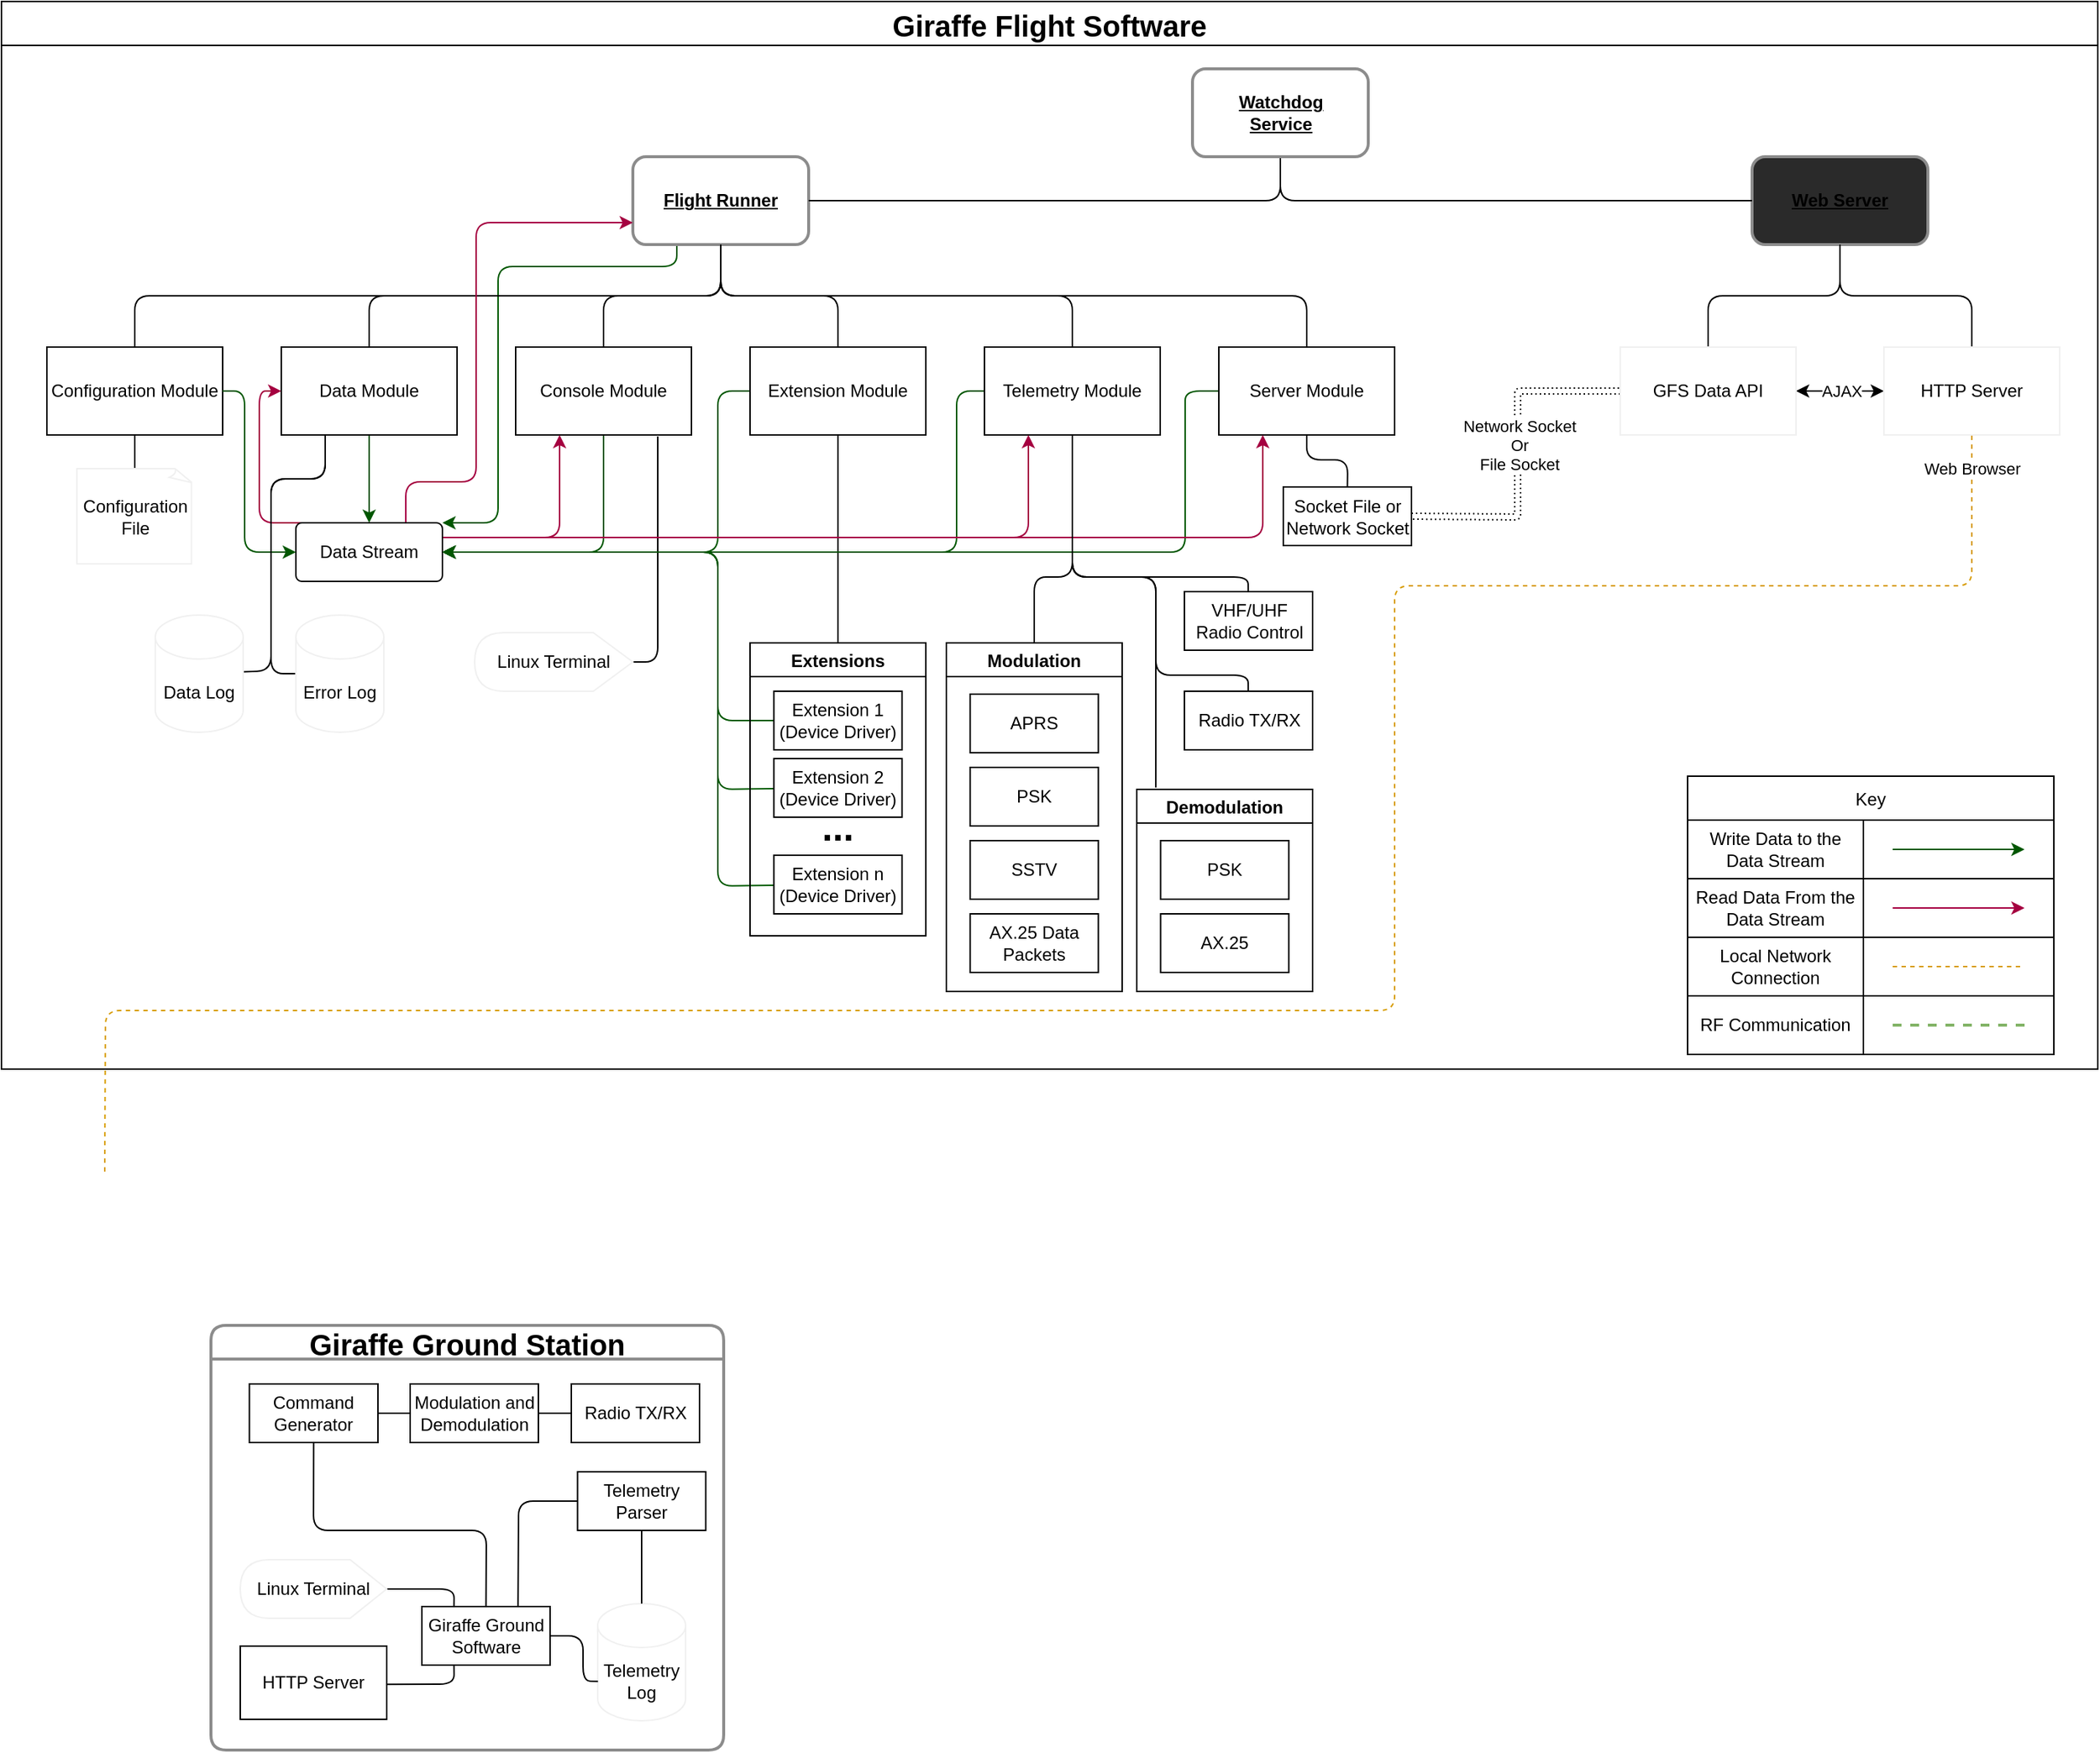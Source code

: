 <mxfile>
    <diagram id="xH-T24poy5hYIG6f6IRd" name="Page-1">
        <mxGraphModel dx="3697" dy="1480" grid="0" gridSize="10" guides="1" tooltips="1" connect="1" arrows="1" fold="1" page="0" pageScale="1" pageWidth="1100" pageHeight="850" math="0" shadow="0">
            <root>
                <mxCell id="0"/>
                <mxCell id="1" parent="0"/>
                <mxCell id="229" style="edgeStyle=none;html=1;entryX=0.5;entryY=1;entryDx=0;entryDy=0;fontSize=20;endArrow=none;endFill=0;gradientColor=#ffa500;fillColor=#ffcd28;strokeColor=#d79b00;dashed=1;exitX=0.5;exitY=0;exitDx=0;exitDy=0;" parent="1" target="157" edge="1">
                    <mxGeometry relative="1" as="geometry">
                        <Array as="points">
                            <mxPoint x="-800" y="650"/>
                            <mxPoint x="80" y="650"/>
                            <mxPoint x="80" y="360"/>
                            <mxPoint x="474" y="360"/>
                        </Array>
                        <mxPoint x="-800.5" y="760" as="sourcePoint"/>
                    </mxGeometry>
                </mxCell>
                <mxCell id="320" value="Web Browser" style="edgeLabel;html=1;align=center;verticalAlign=middle;resizable=0;points=[];" parent="229" vertex="1" connectable="0">
                    <mxGeometry x="0.953" y="-1" relative="1" as="geometry">
                        <mxPoint x="-1" y="-19" as="offset"/>
                    </mxGeometry>
                </mxCell>
                <mxCell id="4" value="Giraffe Flight Software" style="swimlane;startSize=30;horizontal=1;containerType=tree;newEdgeStyle={&quot;edgeStyle&quot;:&quot;elbowEdgeStyle&quot;,&quot;startArrow&quot;:&quot;none&quot;,&quot;endArrow&quot;:&quot;none&quot;};fontSize=20;" parent="1" vertex="1">
                    <mxGeometry x="-871" y="-39" width="1431" height="729" as="geometry"/>
                </mxCell>
                <mxCell id="140" style="edgeStyle=none;html=1;entryX=1;entryY=0;entryDx=0;entryDy=0;startArrow=none;startFill=0;endArrow=classic;endFill=1;exitX=0.25;exitY=1;exitDx=0;exitDy=0;fillColor=#008a00;strokeColor=#005700;" parent="4" source="7" target="26" edge="1">
                    <mxGeometry relative="1" as="geometry">
                        <Array as="points">
                            <mxPoint x="461" y="181"/>
                            <mxPoint x="339" y="181"/>
                            <mxPoint x="339" y="356"/>
                        </Array>
                    </mxGeometry>
                </mxCell>
                <UserObject label="&lt;b&gt;Flight Runner&lt;/b&gt;" treeRoot="1" id="7">
                    <mxCell style="whiteSpace=wrap;html=1;align=center;treeFolding=1;treeMoving=1;newEdgeStyle={&quot;edgeStyle&quot;:&quot;elbowEdgeStyle&quot;,&quot;startArrow&quot;:&quot;none&quot;,&quot;endArrow&quot;:&quot;none&quot;};shadow=0;sketch=0;glass=0;rounded=1;strokeWidth=2;strokeColor=#8C8C8C;fontStyle=4" parent="4" vertex="1">
                        <mxGeometry x="431" y="106" width="120" height="60" as="geometry"/>
                    </mxCell>
                </UserObject>
                <mxCell id="14" value="" style="edgeStyle=elbowEdgeStyle;html=1;elbow=vertical;startArrow=none;endArrow=none;" parent="4" source="7" target="15" edge="1">
                    <mxGeometry relative="1" as="geometry"/>
                </mxCell>
                <mxCell id="143" style="edgeStyle=none;html=1;entryX=0.5;entryY=0;entryDx=0;entryDy=0;entryPerimeter=0;startArrow=none;startFill=0;endArrow=none;endFill=0;" parent="4" source="15" target="142" edge="1">
                    <mxGeometry relative="1" as="geometry"/>
                </mxCell>
                <UserObject label="Configuration Module" treeRoot="1" id="15">
                    <mxCell style="whiteSpace=wrap;html=1;align=center;treeFolding=1;treeMoving=1;newEdgeStyle={&quot;edgeStyle&quot;:&quot;elbowEdgeStyle&quot;,&quot;startArrow&quot;:&quot;none&quot;,&quot;endArrow&quot;:&quot;none&quot;};" parent="4" vertex="1">
                        <mxGeometry x="31" y="236" width="120" height="60" as="geometry"/>
                    </mxCell>
                </UserObject>
                <mxCell id="16" value="" style="edgeStyle=elbowEdgeStyle;html=1;elbow=vertical;startArrow=none;endArrow=none;" parent="4" source="7" target="17" edge="1">
                    <mxGeometry relative="1" as="geometry"/>
                </mxCell>
                <mxCell id="44" style="edgeStyle=none;html=1;entryX=0.5;entryY=0;entryDx=0;entryDy=0;startArrow=none;startFill=0;endArrow=classic;endFill=1;fillColor=#008a00;strokeColor=#005700;" parent="4" source="17" target="26" edge="1">
                    <mxGeometry relative="1" as="geometry"/>
                </mxCell>
                <UserObject label="Data Module" treeRoot="1" id="17">
                    <mxCell style="whiteSpace=wrap;html=1;align=center;treeFolding=1;treeMoving=1;newEdgeStyle={&quot;edgeStyle&quot;:&quot;elbowEdgeStyle&quot;,&quot;startArrow&quot;:&quot;none&quot;,&quot;endArrow&quot;:&quot;none&quot;};" parent="4" vertex="1">
                        <mxGeometry x="191" y="236" width="120" height="60" as="geometry"/>
                    </mxCell>
                </UserObject>
                <mxCell id="18" value="" style="edgeStyle=elbowEdgeStyle;html=1;elbow=vertical;startArrow=none;endArrow=none;" parent="4" source="7" target="19" edge="1">
                    <mxGeometry relative="1" as="geometry"/>
                </mxCell>
                <mxCell id="45" style="edgeStyle=none;html=1;entryX=1;entryY=0.5;entryDx=0;entryDy=0;startArrow=none;startFill=0;endArrow=classic;endFill=1;fillColor=#008a00;strokeColor=#005700;" parent="4" source="19" target="26" edge="1">
                    <mxGeometry relative="1" as="geometry">
                        <Array as="points">
                            <mxPoint x="411" y="376"/>
                        </Array>
                    </mxGeometry>
                </mxCell>
                <mxCell id="148" style="edgeStyle=none;html=1;entryX=0;entryY=0.5;entryDx=0;entryDy=0;entryPerimeter=0;startArrow=none;startFill=0;endArrow=none;endFill=0;" parent="4" target="147" edge="1">
                    <mxGeometry relative="1" as="geometry">
                        <mxPoint x="448" y="297" as="sourcePoint"/>
                        <Array as="points">
                            <mxPoint x="448" y="451"/>
                        </Array>
                    </mxGeometry>
                </mxCell>
                <UserObject label="Console Module" treeRoot="1" id="19">
                    <mxCell style="whiteSpace=wrap;html=1;align=center;treeFolding=1;treeMoving=1;newEdgeStyle={&quot;edgeStyle&quot;:&quot;elbowEdgeStyle&quot;,&quot;startArrow&quot;:&quot;none&quot;,&quot;endArrow&quot;:&quot;none&quot;};" parent="4" vertex="1">
                        <mxGeometry x="351" y="236" width="120" height="60" as="geometry"/>
                    </mxCell>
                </UserObject>
                <mxCell id="20" value="" style="edgeStyle=elbowEdgeStyle;html=1;elbow=vertical;startArrow=none;endArrow=none;" parent="4" source="7" target="21" edge="1">
                    <mxGeometry relative="1" as="geometry"/>
                </mxCell>
                <mxCell id="33" style="edgeStyle=none;html=1;entryX=0.5;entryY=0;entryDx=0;entryDy=0;endArrow=none;endFill=0;" parent="4" source="21" target="31" edge="1">
                    <mxGeometry relative="1" as="geometry"/>
                </mxCell>
                <mxCell id="46" style="edgeStyle=none;html=1;entryX=1;entryY=0.5;entryDx=0;entryDy=0;startArrow=none;startFill=0;endArrow=classic;endFill=1;fillColor=#008a00;strokeColor=#005700;" parent="4" source="21" target="26" edge="1">
                    <mxGeometry relative="1" as="geometry">
                        <Array as="points">
                            <mxPoint x="489" y="266"/>
                            <mxPoint x="489" y="376"/>
                        </Array>
                    </mxGeometry>
                </mxCell>
                <UserObject label="Extension Module" treeRoot="1" id="21">
                    <mxCell style="whiteSpace=wrap;html=1;align=center;treeFolding=1;treeMoving=1;newEdgeStyle={&quot;edgeStyle&quot;:&quot;elbowEdgeStyle&quot;,&quot;startArrow&quot;:&quot;none&quot;,&quot;endArrow&quot;:&quot;none&quot;};" parent="4" vertex="1">
                        <mxGeometry x="511" y="236" width="120" height="60" as="geometry"/>
                    </mxCell>
                </UserObject>
                <mxCell id="22" value="" style="edgeStyle=elbowEdgeStyle;html=1;elbow=vertical;startArrow=none;endArrow=none;" parent="4" source="7" target="23" edge="1">
                    <mxGeometry relative="1" as="geometry"/>
                </mxCell>
                <mxCell id="53" style="edgeStyle=none;html=1;entryX=1;entryY=0.5;entryDx=0;entryDy=0;startArrow=none;startFill=0;endArrow=classic;endFill=1;exitX=0;exitY=0.5;exitDx=0;exitDy=0;fillColor=#008a00;strokeColor=#005700;" parent="4" source="23" target="26" edge="1">
                    <mxGeometry relative="1" as="geometry">
                        <Array as="points">
                            <mxPoint x="652" y="266"/>
                            <mxPoint x="652" y="376"/>
                        </Array>
                    </mxGeometry>
                </mxCell>
                <mxCell id="172" style="edgeStyle=none;html=1;endArrow=none;endFill=0;entryX=0.5;entryY=0;entryDx=0;entryDy=0;" parent="4" source="23" target="168" edge="1">
                    <mxGeometry relative="1" as="geometry">
                        <Array as="points">
                            <mxPoint x="731" y="393"/>
                            <mxPoint x="705" y="393"/>
                        </Array>
                    </mxGeometry>
                </mxCell>
                <UserObject label="Telemetry Module" treeRoot="1" id="23">
                    <mxCell style="whiteSpace=wrap;html=1;align=center;treeFolding=1;treeMoving=1;newEdgeStyle={&quot;edgeStyle&quot;:&quot;elbowEdgeStyle&quot;,&quot;startArrow&quot;:&quot;none&quot;,&quot;endArrow&quot;:&quot;none&quot;};" parent="4" vertex="1">
                        <mxGeometry x="671" y="236" width="120" height="60" as="geometry"/>
                    </mxCell>
                </UserObject>
                <mxCell id="24" value="" style="edgeStyle=elbowEdgeStyle;html=1;elbow=vertical;startArrow=none;endArrow=none;" parent="4" source="7" target="25" edge="1">
                    <mxGeometry relative="1" as="geometry"/>
                </mxCell>
                <mxCell id="54" style="edgeStyle=none;html=1;entryX=1;entryY=0.5;entryDx=0;entryDy=0;startArrow=none;startFill=0;endArrow=classic;endFill=1;exitX=0;exitY=0.5;exitDx=0;exitDy=0;fillColor=#008a00;strokeColor=#005700;" parent="4" source="25" target="26" edge="1">
                    <mxGeometry relative="1" as="geometry">
                        <Array as="points">
                            <mxPoint x="808" y="266"/>
                            <mxPoint x="808" y="279"/>
                            <mxPoint x="808" y="336"/>
                            <mxPoint x="808" y="376"/>
                        </Array>
                    </mxGeometry>
                </mxCell>
                <mxCell id="162" style="edgeStyle=none;html=1;entryX=0;entryY=0.5;entryDx=0;entryDy=0;startArrow=classic;startFill=1;endArrow=classic;endFill=1;dashed=1;exitX=1;exitY=0.5;exitDx=0;exitDy=0;shape=link;targetPerimeterSpacing=0;dashPattern=1 2;" parent="4" source="175" target="155" edge="1">
                    <mxGeometry relative="1" as="geometry">
                        <mxPoint x="985" y="303" as="sourcePoint"/>
                        <Array as="points">
                            <mxPoint x="1035" y="352"/>
                            <mxPoint x="1035" y="266"/>
                        </Array>
                    </mxGeometry>
                </mxCell>
                <mxCell id="177" value="Network Socket &lt;br&gt;Or &lt;br&gt;File Socket" style="edgeLabel;html=1;align=center;verticalAlign=middle;resizable=0;points=[];" parent="162" vertex="1" connectable="0">
                    <mxGeometry x="0.141" y="-1" relative="1" as="geometry">
                        <mxPoint y="9" as="offset"/>
                    </mxGeometry>
                </mxCell>
                <mxCell id="176" style="edgeStyle=none;html=1;entryX=0.5;entryY=0;entryDx=0;entryDy=0;endArrow=none;endFill=0;" parent="4" source="25" target="175" edge="1">
                    <mxGeometry relative="1" as="geometry">
                        <Array as="points">
                            <mxPoint x="891" y="313"/>
                            <mxPoint x="919" y="313"/>
                        </Array>
                    </mxGeometry>
                </mxCell>
                <UserObject label="Server Module" treeRoot="1" id="25">
                    <mxCell style="whiteSpace=wrap;html=1;align=center;treeFolding=1;treeMoving=1;newEdgeStyle={&quot;edgeStyle&quot;:&quot;elbowEdgeStyle&quot;,&quot;startArrow&quot;:&quot;none&quot;,&quot;endArrow&quot;:&quot;none&quot;};" parent="4" vertex="1">
                        <mxGeometry x="831" y="236" width="120" height="60" as="geometry"/>
                    </mxCell>
                </UserObject>
                <mxCell id="43" style="edgeStyle=none;html=1;entryX=0;entryY=0.5;entryDx=0;entryDy=0;startArrow=none;startFill=0;exitX=0.25;exitY=0;exitDx=0;exitDy=0;endArrow=classic;endFill=1;fillColor=#d80073;strokeColor=#A50040;" parent="4" source="26" target="17" edge="1">
                    <mxGeometry relative="1" as="geometry">
                        <Array as="points">
                            <mxPoint x="176" y="356"/>
                            <mxPoint x="176" y="266"/>
                        </Array>
                    </mxGeometry>
                </mxCell>
                <mxCell id="141" style="edgeStyle=none;html=1;exitX=0.75;exitY=0;exitDx=0;exitDy=0;entryX=0;entryY=0.75;entryDx=0;entryDy=0;startArrow=none;startFill=0;endArrow=classic;endFill=1;fillColor=#d80073;strokeColor=#A50040;" parent="4" source="26" target="7" edge="1">
                    <mxGeometry relative="1" as="geometry">
                        <Array as="points">
                            <mxPoint x="276" y="328"/>
                            <mxPoint x="324" y="328"/>
                            <mxPoint x="324" y="151"/>
                        </Array>
                    </mxGeometry>
                </mxCell>
                <mxCell id="144" style="edgeStyle=none;html=1;exitX=1;exitY=0.25;exitDx=0;exitDy=0;entryX=0.25;entryY=1;entryDx=0;entryDy=0;startArrow=none;startFill=0;endArrow=classic;endFill=1;fillColor=#d80073;strokeColor=#A50040;" parent="4" source="26" target="19" edge="1">
                    <mxGeometry relative="1" as="geometry">
                        <Array as="points">
                            <mxPoint x="381" y="366"/>
                        </Array>
                    </mxGeometry>
                </mxCell>
                <mxCell id="145" style="edgeStyle=none;html=1;exitX=1;exitY=0.25;exitDx=0;exitDy=0;entryX=0.25;entryY=1;entryDx=0;entryDy=0;startArrow=none;startFill=0;endArrow=classic;endFill=1;fillColor=#d80073;strokeColor=#A50040;" parent="4" source="26" target="23" edge="1">
                    <mxGeometry relative="1" as="geometry">
                        <Array as="points">
                            <mxPoint x="701" y="366"/>
                        </Array>
                    </mxGeometry>
                </mxCell>
                <mxCell id="146" style="edgeStyle=none;html=1;exitX=1;exitY=0.25;exitDx=0;exitDy=0;entryX=0.25;entryY=1;entryDx=0;entryDy=0;startArrow=none;startFill=0;endArrow=classic;endFill=1;fillColor=#d80073;strokeColor=#A50040;" parent="4" source="26" target="25" edge="1">
                    <mxGeometry relative="1" as="geometry">
                        <Array as="points">
                            <mxPoint x="861" y="366"/>
                        </Array>
                    </mxGeometry>
                </mxCell>
                <mxCell id="26" value="Data Stream" style="rounded=1;arcSize=10;whiteSpace=wrap;html=1;align=center;" parent="4" vertex="1">
                    <mxGeometry x="201" y="356" width="100" height="40" as="geometry"/>
                </mxCell>
                <mxCell id="52" style="edgeStyle=none;html=1;startArrow=none;startFill=0;endArrow=classic;endFill=1;entryX=0;entryY=0.5;entryDx=0;entryDy=0;fillColor=#008a00;strokeColor=#005700;" parent="4" target="26" edge="1">
                    <mxGeometry relative="1" as="geometry">
                        <mxPoint x="91" y="352.659" as="targetPoint"/>
                        <mxPoint x="151" y="266" as="sourcePoint"/>
                        <Array as="points">
                            <mxPoint x="166" y="266"/>
                            <mxPoint x="166" y="376"/>
                        </Array>
                    </mxGeometry>
                </mxCell>
                <mxCell id="137" style="edgeStyle=none;html=1;entryX=1;entryY=0.5;entryDx=0;entryDy=0;startArrow=none;startFill=0;endArrow=classic;endFill=1;fillColor=#008a00;strokeColor=#005700;" parent="4" source="47" target="26" edge="1">
                    <mxGeometry relative="1" as="geometry">
                        <Array as="points">
                            <mxPoint x="489" y="491"/>
                            <mxPoint x="489" y="431"/>
                            <mxPoint x="489" y="376"/>
                        </Array>
                    </mxGeometry>
                </mxCell>
                <mxCell id="138" style="edgeStyle=none;html=1;entryX=1;entryY=0.5;entryDx=0;entryDy=0;startArrow=none;startFill=0;endArrow=classic;endFill=1;fillColor=#008a00;strokeColor=#005700;" parent="4" source="49" target="26" edge="1">
                    <mxGeometry relative="1" as="geometry">
                        <Array as="points">
                            <mxPoint x="489" y="538"/>
                            <mxPoint x="489" y="376"/>
                        </Array>
                    </mxGeometry>
                </mxCell>
                <mxCell id="139" style="edgeStyle=none;html=1;entryX=1;entryY=0.5;entryDx=0;entryDy=0;startArrow=none;startFill=0;endArrow=classic;endFill=1;fillColor=#008a00;strokeColor=#005700;" parent="4" source="50" target="26" edge="1">
                    <mxGeometry relative="1" as="geometry">
                        <Array as="points">
                            <mxPoint x="489" y="604"/>
                            <mxPoint x="489" y="376"/>
                        </Array>
                    </mxGeometry>
                </mxCell>
                <mxCell id="31" value="Extensions" style="swimlane;" parent="4" vertex="1">
                    <mxGeometry x="511" y="438" width="120" height="200" as="geometry"/>
                </mxCell>
                <UserObject label="Extension 1&lt;br&gt;(Device Driver)" treeRoot="1" id="47">
                    <mxCell style="whiteSpace=wrap;html=1;align=center;treeFolding=1;treeMoving=1;newEdgeStyle={&quot;edgeStyle&quot;:&quot;elbowEdgeStyle&quot;,&quot;startArrow&quot;:&quot;none&quot;,&quot;endArrow&quot;:&quot;none&quot;};" parent="31" vertex="1">
                        <mxGeometry x="16.25" y="33" width="87.5" height="40" as="geometry"/>
                    </mxCell>
                </UserObject>
                <UserObject label="Extension 2&lt;br&gt;(Device Driver)" treeRoot="1" id="49">
                    <mxCell style="whiteSpace=wrap;html=1;align=center;treeFolding=1;treeMoving=1;newEdgeStyle={&quot;edgeStyle&quot;:&quot;elbowEdgeStyle&quot;,&quot;startArrow&quot;:&quot;none&quot;,&quot;endArrow&quot;:&quot;none&quot;};" parent="31" vertex="1">
                        <mxGeometry x="16.25" y="79" width="87.5" height="40" as="geometry"/>
                    </mxCell>
                </UserObject>
                <UserObject label="Extension n&lt;br&gt;(Device Driver)" treeRoot="1" id="50">
                    <mxCell style="whiteSpace=wrap;html=1;align=center;treeFolding=1;treeMoving=1;newEdgeStyle={&quot;edgeStyle&quot;:&quot;elbowEdgeStyle&quot;,&quot;startArrow&quot;:&quot;none&quot;,&quot;endArrow&quot;:&quot;none&quot;};" parent="31" vertex="1">
                        <mxGeometry x="16.25" y="145" width="87.5" height="40" as="geometry"/>
                    </mxCell>
                </UserObject>
                <mxCell id="51" value="&lt;b&gt;&lt;font style=&quot;font-size: 26px&quot;&gt;...&lt;/font&gt;&lt;/b&gt;" style="text;html=1;strokeColor=none;fillColor=none;align=center;verticalAlign=middle;whiteSpace=wrap;rounded=0;" parent="31" vertex="1">
                    <mxGeometry x="40" y="112" width="40" height="27" as="geometry"/>
                </mxCell>
                <mxCell id="142" value="Configuration File" style="whiteSpace=wrap;html=1;shape=mxgraph.basic.document;strokeColor=#F0F0F0;strokeWidth=1;fillColor=none;" parent="4" vertex="1">
                    <mxGeometry x="51.5" y="319" width="79" height="65" as="geometry"/>
                </mxCell>
                <mxCell id="147" value="Linux Terminal" style="shape=display;whiteSpace=wrap;html=1;strokeColor=#F0F0F0;strokeWidth=1;fillColor=none;rotation=0;flipV=0;flipH=1;" parent="4" vertex="1">
                    <mxGeometry x="323" y="431" width="108" height="40" as="geometry"/>
                </mxCell>
                <UserObject label="&lt;b&gt;Web Server&lt;/b&gt;" treeRoot="1" id="153">
                    <mxCell style="whiteSpace=wrap;html=1;align=center;treeFolding=1;treeMoving=1;newEdgeStyle={&quot;edgeStyle&quot;:&quot;elbowEdgeStyle&quot;,&quot;startArrow&quot;:&quot;none&quot;,&quot;endArrow&quot;:&quot;none&quot;};strokeColor=#8C8C8C;strokeWidth=2;fillColor=#2a2a2a;rounded=1;shadow=0;glass=0;sketch=0;fontStyle=4" parent="4" vertex="1">
                        <mxGeometry x="1195" y="106" width="120" height="60" as="geometry"/>
                    </mxCell>
                </UserObject>
                <mxCell id="154" value="" style="edgeStyle=elbowEdgeStyle;html=1;elbow=vertical;startArrow=none;endArrow=none;" parent="4" source="153" target="155" edge="1">
                    <mxGeometry relative="1" as="geometry"/>
                </mxCell>
                <mxCell id="158" style="edgeStyle=none;html=1;entryX=0;entryY=0.5;entryDx=0;entryDy=0;startArrow=classic;startFill=1;endArrow=classic;endFill=1;" parent="4" source="155" target="157" edge="1">
                    <mxGeometry relative="1" as="geometry"/>
                </mxCell>
                <mxCell id="160" value="AJAX" style="edgeLabel;html=1;align=center;verticalAlign=middle;resizable=0;points=[];" parent="158" vertex="1" connectable="0">
                    <mxGeometry x="-0.156" y="-1" relative="1" as="geometry">
                        <mxPoint x="5" y="-1" as="offset"/>
                    </mxGeometry>
                </mxCell>
                <UserObject label="GFS Data API" treeRoot="1" id="155">
                    <mxCell style="whiteSpace=wrap;html=1;align=center;treeFolding=1;treeMoving=1;newEdgeStyle={&quot;edgeStyle&quot;:&quot;elbowEdgeStyle&quot;,&quot;startArrow&quot;:&quot;none&quot;,&quot;endArrow&quot;:&quot;none&quot;};strokeColor=#F0F0F0;strokeWidth=1;fillColor=none;" parent="4" vertex="1">
                        <mxGeometry x="1105" y="236" width="120" height="60" as="geometry"/>
                    </mxCell>
                </UserObject>
                <mxCell id="156" value="" style="edgeStyle=elbowEdgeStyle;html=1;elbow=vertical;startArrow=none;endArrow=none;" parent="4" source="153" target="157" edge="1">
                    <mxGeometry relative="1" as="geometry"/>
                </mxCell>
                <UserObject label="HTTP Server" treeRoot="1" id="157">
                    <mxCell style="whiteSpace=wrap;html=1;align=center;treeFolding=1;treeMoving=1;newEdgeStyle={&quot;edgeStyle&quot;:&quot;elbowEdgeStyle&quot;,&quot;startArrow&quot;:&quot;none&quot;,&quot;endArrow&quot;:&quot;none&quot;};strokeColor=#F0F0F0;strokeWidth=1;fillColor=none;" parent="4" vertex="1">
                        <mxGeometry x="1285" y="236" width="120" height="60" as="geometry"/>
                    </mxCell>
                </UserObject>
                <mxCell id="166" style="edgeStyle=none;html=1;entryX=0.25;entryY=1;entryDx=0;entryDy=0;startArrow=none;startFill=0;endArrow=none;endFill=0;" parent="4" source="164" target="17" edge="1">
                    <mxGeometry relative="1" as="geometry">
                        <Array as="points">
                            <mxPoint x="184" y="457"/>
                            <mxPoint x="184" y="326"/>
                            <mxPoint x="221" y="326"/>
                        </Array>
                    </mxGeometry>
                </mxCell>
                <mxCell id="164" value="Data Log" style="shape=cylinder3;whiteSpace=wrap;html=1;boundedLbl=1;backgroundOutline=1;size=15;strokeColor=#F0F0F0;strokeWidth=1;fillColor=none;" parent="4" vertex="1">
                    <mxGeometry x="105" y="419" width="60" height="80" as="geometry"/>
                </mxCell>
                <mxCell id="167" style="edgeStyle=none;html=1;entryX=0.25;entryY=1;entryDx=0;entryDy=0;startArrow=none;startFill=0;endArrow=none;endFill=0;" parent="4" source="165" target="17" edge="1">
                    <mxGeometry relative="1" as="geometry">
                        <Array as="points">
                            <mxPoint x="184" y="459"/>
                            <mxPoint x="184" y="326"/>
                            <mxPoint x="221" y="326"/>
                        </Array>
                    </mxGeometry>
                </mxCell>
                <mxCell id="165" value="Error Log" style="shape=cylinder3;whiteSpace=wrap;html=1;boundedLbl=1;backgroundOutline=1;size=15;strokeColor=#F0F0F0;strokeWidth=1;fillColor=none;" parent="4" vertex="1">
                    <mxGeometry x="201" y="419" width="60" height="80" as="geometry"/>
                </mxCell>
                <mxCell id="168" value="Modulation" style="swimlane;" parent="4" vertex="1">
                    <mxGeometry x="645" y="438" width="120" height="238" as="geometry"/>
                </mxCell>
                <UserObject label="APRS" treeRoot="1" id="169">
                    <mxCell style="whiteSpace=wrap;html=1;align=center;treeFolding=1;treeMoving=1;newEdgeStyle={&quot;edgeStyle&quot;:&quot;elbowEdgeStyle&quot;,&quot;startArrow&quot;:&quot;none&quot;,&quot;endArrow&quot;:&quot;none&quot;};" parent="168" vertex="1">
                        <mxGeometry x="16.25" y="35" width="87.5" height="40" as="geometry"/>
                    </mxCell>
                </UserObject>
                <UserObject label="PSK" treeRoot="1" id="170">
                    <mxCell style="whiteSpace=wrap;html=1;align=center;treeFolding=1;treeMoving=1;newEdgeStyle={&quot;edgeStyle&quot;:&quot;elbowEdgeStyle&quot;,&quot;startArrow&quot;:&quot;none&quot;,&quot;endArrow&quot;:&quot;none&quot;};" parent="168" vertex="1">
                        <mxGeometry x="16.25" y="85" width="87.5" height="40" as="geometry"/>
                    </mxCell>
                </UserObject>
                <UserObject label="SSTV" treeRoot="1" id="171">
                    <mxCell style="whiteSpace=wrap;html=1;align=center;treeFolding=1;treeMoving=1;newEdgeStyle={&quot;edgeStyle&quot;:&quot;elbowEdgeStyle&quot;,&quot;startArrow&quot;:&quot;none&quot;,&quot;endArrow&quot;:&quot;none&quot;};" parent="168" vertex="1">
                        <mxGeometry x="16.25" y="135" width="87.5" height="40" as="geometry"/>
                    </mxCell>
                </UserObject>
                <UserObject label="AX.25 Data Packets" treeRoot="1" id="184">
                    <mxCell style="whiteSpace=wrap;html=1;align=center;treeFolding=1;treeMoving=1;newEdgeStyle={&quot;edgeStyle&quot;:&quot;elbowEdgeStyle&quot;,&quot;startArrow&quot;:&quot;none&quot;,&quot;endArrow&quot;:&quot;none&quot;};" parent="168" vertex="1">
                        <mxGeometry x="16.25" y="185" width="87.5" height="40" as="geometry"/>
                    </mxCell>
                </UserObject>
                <mxCell id="186" style="edgeStyle=none;html=1;entryX=0.5;entryY=1;entryDx=0;entryDy=0;endArrow=none;endFill=0;" parent="4" source="174" target="23" edge="1">
                    <mxGeometry relative="1" as="geometry">
                        <Array as="points">
                            <mxPoint x="851" y="393"/>
                            <mxPoint x="731" y="393"/>
                        </Array>
                    </mxGeometry>
                </mxCell>
                <UserObject label="VHF/UHF Radio Control" treeRoot="1" id="174">
                    <mxCell style="whiteSpace=wrap;html=1;align=center;treeFolding=1;treeMoving=1;newEdgeStyle={&quot;edgeStyle&quot;:&quot;elbowEdgeStyle&quot;,&quot;startArrow&quot;:&quot;none&quot;,&quot;endArrow&quot;:&quot;none&quot;};" parent="4" vertex="1">
                        <mxGeometry x="807.5" y="403" width="87.5" height="40" as="geometry"/>
                    </mxCell>
                </UserObject>
                <UserObject label="Socket File or Network Socket" treeRoot="1" id="175">
                    <mxCell style="whiteSpace=wrap;html=1;align=center;treeFolding=1;treeMoving=1;newEdgeStyle={&quot;edgeStyle&quot;:&quot;elbowEdgeStyle&quot;,&quot;startArrow&quot;:&quot;none&quot;,&quot;endArrow&quot;:&quot;none&quot;};" parent="4" vertex="1">
                        <mxGeometry x="875" y="331.5" width="87.5" height="40" as="geometry"/>
                    </mxCell>
                </UserObject>
                <mxCell id="187" style="edgeStyle=none;html=1;entryX=0.5;entryY=1;entryDx=0;entryDy=0;endArrow=none;endFill=0;exitX=0.108;exitY=-0.009;exitDx=0;exitDy=0;exitPerimeter=0;" parent="4" source="179" target="23" edge="1">
                    <mxGeometry relative="1" as="geometry">
                        <Array as="points">
                            <mxPoint x="788" y="393"/>
                            <mxPoint x="731" y="393"/>
                        </Array>
                    </mxGeometry>
                </mxCell>
                <mxCell id="179" value="Demodulation" style="swimlane;" parent="4" vertex="1">
                    <mxGeometry x="775" y="538" width="120" height="138" as="geometry"/>
                </mxCell>
                <UserObject label="PSK" treeRoot="1" id="181">
                    <mxCell style="whiteSpace=wrap;html=1;align=center;treeFolding=1;treeMoving=1;newEdgeStyle={&quot;edgeStyle&quot;:&quot;elbowEdgeStyle&quot;,&quot;startArrow&quot;:&quot;none&quot;,&quot;endArrow&quot;:&quot;none&quot;};" parent="179" vertex="1">
                        <mxGeometry x="16.25" y="35" width="87.5" height="40" as="geometry"/>
                    </mxCell>
                </UserObject>
                <UserObject label="AX.25" treeRoot="1" id="185">
                    <mxCell style="whiteSpace=wrap;html=1;align=center;treeFolding=1;treeMoving=1;newEdgeStyle={&quot;edgeStyle&quot;:&quot;elbowEdgeStyle&quot;,&quot;startArrow&quot;:&quot;none&quot;,&quot;endArrow&quot;:&quot;none&quot;};" parent="179" vertex="1">
                        <mxGeometry x="16.25" y="85" width="87.5" height="40" as="geometry"/>
                    </mxCell>
                </UserObject>
                <mxCell id="191" style="edgeStyle=none;html=1;entryX=1;entryY=0.5;entryDx=0;entryDy=0;endArrow=none;endFill=0;" parent="4" source="188" target="7" edge="1">
                    <mxGeometry relative="1" as="geometry">
                        <Array as="points">
                            <mxPoint x="873" y="136"/>
                        </Array>
                    </mxGeometry>
                </mxCell>
                <mxCell id="192" style="edgeStyle=none;html=1;entryX=0;entryY=0.5;entryDx=0;entryDy=0;endArrow=none;endFill=0;" parent="4" source="188" target="153" edge="1">
                    <mxGeometry relative="1" as="geometry">
                        <Array as="points">
                            <mxPoint x="873" y="136"/>
                        </Array>
                    </mxGeometry>
                </mxCell>
                <mxCell id="188" value="&lt;b&gt;Watchdog&lt;br&gt;Service&lt;/b&gt;" style="html=1;whitespace=wrap;rounded=1;shadow=0;strokeColor=#8C8C8C;strokeWidth=2;glass=0;sketch=0;fontStyle=4" parent="4" vertex="1">
                    <mxGeometry x="813" y="46" width="120" height="60" as="geometry"/>
                </mxCell>
                <mxCell id="205" style="edgeStyle=none;html=1;entryX=0.5;entryY=1;entryDx=0;entryDy=0;endArrow=none;endFill=0;" parent="4" source="204" target="23" edge="1">
                    <mxGeometry relative="1" as="geometry">
                        <Array as="points">
                            <mxPoint x="851" y="460"/>
                            <mxPoint x="788" y="460"/>
                            <mxPoint x="788" y="393"/>
                            <mxPoint x="731" y="393"/>
                        </Array>
                    </mxGeometry>
                </mxCell>
                <UserObject label="Radio TX/RX" treeRoot="1" id="204">
                    <mxCell style="whiteSpace=wrap;html=1;align=center;treeFolding=1;treeMoving=1;newEdgeStyle={&quot;edgeStyle&quot;:&quot;elbowEdgeStyle&quot;,&quot;startArrow&quot;:&quot;none&quot;,&quot;endArrow&quot;:&quot;none&quot;};" parent="4" vertex="1">
                        <mxGeometry x="807.5" y="471" width="87.5" height="40" as="geometry"/>
                    </mxCell>
                </UserObject>
                <mxCell id="136" value="" style="group" parent="4" vertex="1" connectable="0">
                    <mxGeometry x="1151" y="529" width="270" height="190" as="geometry"/>
                </mxCell>
                <mxCell id="120" value="Key" style="shape=table;startSize=30;container=1;collapsible=0;childLayout=tableLayout;" parent="136" vertex="1">
                    <mxGeometry width="250" height="190" as="geometry"/>
                </mxCell>
                <mxCell id="121" value="" style="shape=partialRectangle;collapsible=0;dropTarget=0;pointerEvents=0;fillColor=none;top=0;left=0;bottom=0;right=0;points=[[0,0.5],[1,0.5]];portConstraint=eastwest;" parent="120" vertex="1">
                    <mxGeometry y="30" width="250" height="40" as="geometry"/>
                </mxCell>
                <mxCell id="122" value="Write Data to the Data Stream" style="shape=partialRectangle;html=1;whiteSpace=wrap;connectable=0;overflow=hidden;fillColor=none;top=0;left=0;bottom=0;right=0;pointerEvents=1;" parent="121" vertex="1">
                    <mxGeometry width="120" height="40" as="geometry"/>
                </mxCell>
                <mxCell id="123" value="" style="shape=partialRectangle;html=1;whiteSpace=wrap;connectable=0;overflow=hidden;fillColor=none;top=0;left=0;bottom=0;right=0;pointerEvents=1;" parent="121" vertex="1">
                    <mxGeometry x="120" width="130" height="40" as="geometry"/>
                </mxCell>
                <mxCell id="124" value="" style="shape=partialRectangle;collapsible=0;dropTarget=0;pointerEvents=0;fillColor=none;top=0;left=0;bottom=0;right=0;points=[[0,0.5],[1,0.5]];portConstraint=eastwest;" parent="120" vertex="1">
                    <mxGeometry y="70" width="250" height="40" as="geometry"/>
                </mxCell>
                <mxCell id="125" value="Read Data From the Data Stream" style="shape=partialRectangle;html=1;whiteSpace=wrap;connectable=0;overflow=hidden;fillColor=none;top=0;left=0;bottom=0;right=0;pointerEvents=1;" parent="124" vertex="1">
                    <mxGeometry width="120" height="40" as="geometry"/>
                </mxCell>
                <mxCell id="126" value="" style="shape=partialRectangle;html=1;whiteSpace=wrap;connectable=0;overflow=hidden;fillColor=none;top=0;left=0;bottom=0;right=0;pointerEvents=1;" parent="124" vertex="1">
                    <mxGeometry x="120" width="130" height="40" as="geometry"/>
                </mxCell>
                <mxCell id="127" value="" style="shape=partialRectangle;collapsible=0;dropTarget=0;pointerEvents=0;fillColor=none;top=0;left=0;bottom=0;right=0;points=[[0,0.5],[1,0.5]];portConstraint=eastwest;" parent="120" vertex="1">
                    <mxGeometry y="110" width="250" height="40" as="geometry"/>
                </mxCell>
                <mxCell id="128" value="Local Network Connection" style="shape=partialRectangle;html=1;whiteSpace=wrap;connectable=0;overflow=hidden;fillColor=none;top=0;left=0;bottom=0;right=0;pointerEvents=1;" parent="127" vertex="1">
                    <mxGeometry width="120" height="40" as="geometry"/>
                </mxCell>
                <mxCell id="129" value="" style="shape=partialRectangle;html=1;whiteSpace=wrap;connectable=0;overflow=hidden;fillColor=none;top=0;left=0;bottom=0;right=0;pointerEvents=1;" parent="127" vertex="1">
                    <mxGeometry x="120" width="130" height="40" as="geometry"/>
                </mxCell>
                <mxCell id="130" value="" style="shape=partialRectangle;collapsible=0;dropTarget=0;pointerEvents=0;fillColor=none;top=0;left=0;bottom=0;right=0;points=[[0,0.5],[1,0.5]];portConstraint=eastwest;" parent="120" vertex="1">
                    <mxGeometry y="150" width="250" height="40" as="geometry"/>
                </mxCell>
                <mxCell id="131" value="RF Communication" style="shape=partialRectangle;html=1;whiteSpace=wrap;connectable=0;overflow=hidden;fillColor=none;top=0;left=0;bottom=0;right=0;pointerEvents=1;" parent="130" vertex="1">
                    <mxGeometry width="120" height="40" as="geometry"/>
                </mxCell>
                <mxCell id="132" value="" style="shape=partialRectangle;html=1;whiteSpace=wrap;connectable=0;overflow=hidden;fillColor=none;top=0;left=0;bottom=0;right=0;pointerEvents=1;" parent="130" vertex="1">
                    <mxGeometry x="120" width="130" height="40" as="geometry"/>
                </mxCell>
                <mxCell id="55" value="" style="endArrow=classic;html=1;fillColor=#008a00;strokeColor=#005700;exitX=0.56;exitY=0.5;exitDx=0;exitDy=0;exitPerimeter=0;entryX=0.92;entryY=0.5;entryDx=0;entryDy=0;entryPerimeter=0;" parent="120" source="121" target="121" edge="1">
                    <mxGeometry x="-604" y="-47" width="50" height="50" as="geometry">
                        <mxPoint x="190" y="50" as="sourcePoint"/>
                        <mxPoint x="220" y="50" as="targetPoint"/>
                    </mxGeometry>
                </mxCell>
                <mxCell id="274" value="" style="endArrow=none;html=1;fillColor=#ffcd28;strokeColor=#d79b00;exitX=0.56;exitY=0.5;exitDx=0;exitDy=0;exitPerimeter=0;entryX=0.92;entryY=0.5;entryDx=0;entryDy=0;entryPerimeter=0;dashed=1;fontSize=20;gradientColor=#ffa500;endFill=0;" parent="120" source="127" target="127" edge="1">
                    <mxGeometry x="-1514" y="-577" width="50" height="50" as="geometry">
                        <mxPoint x="140" y="130" as="sourcePoint"/>
                        <mxPoint x="230" y="130" as="targetPoint"/>
                    </mxGeometry>
                </mxCell>
                <mxCell id="60" value="" style="endArrow=classic;html=1;fillColor=#d80073;strokeColor=#A50040;exitX=0.56;exitY=0.5;exitDx=0;exitDy=0;exitPerimeter=0;" parent="136" source="124" edge="1">
                    <mxGeometry width="50" height="50" relative="1" as="geometry">
                        <mxPoint x="140" y="100" as="sourcePoint"/>
                        <mxPoint x="230" y="90" as="targetPoint"/>
                    </mxGeometry>
                </mxCell>
                <mxCell id="276" value="" style="endArrow=none;html=1;fillColor=#d5e8d4;strokeColor=#82b366;exitX=0.56;exitY=0.5;exitDx=0;exitDy=0;exitPerimeter=0;entryX=0.92;entryY=0.5;entryDx=0;entryDy=0;entryPerimeter=0;dashed=1;fontSize=20;gradientColor=#97d077;endFill=0;strokeWidth=2;" parent="136" edge="1">
                    <mxGeometry x="-1514" y="-537" width="50" height="50" as="geometry">
                        <mxPoint x="140" y="170" as="sourcePoint"/>
                        <mxPoint x="230" y="170" as="targetPoint"/>
                    </mxGeometry>
                </mxCell>
                <mxCell id="235" value="Giraffe Ground Station" style="swimlane;rounded=1;shadow=0;glass=0;sketch=0;fontSize=20;strokeColor=#8C8C8C;strokeWidth=2;" parent="1" vertex="1">
                    <mxGeometry x="-728" y="865" width="350" height="290" as="geometry"/>
                </mxCell>
                <mxCell id="259" style="edgeStyle=none;html=1;exitX=1.003;exitY=0.522;exitDx=0;exitDy=0;entryX=0.25;entryY=1;entryDx=0;entryDy=0;endArrow=none;endFill=0;exitPerimeter=0;" parent="235" source="244" target="256" edge="1">
                    <mxGeometry relative="1" as="geometry">
                        <Array as="points">
                            <mxPoint x="166" y="245"/>
                        </Array>
                    </mxGeometry>
                </mxCell>
                <UserObject label="HTTP Server" treeRoot="1" id="244">
                    <mxCell style="whiteSpace=wrap;html=1;align=center;treeFolding=1;treeMoving=1;newEdgeStyle={&quot;edgeStyle&quot;:&quot;elbowEdgeStyle&quot;,&quot;startArrow&quot;:&quot;none&quot;,&quot;endArrow&quot;:&quot;none&quot;};" parent="235" vertex="1" collapsed="1">
                        <mxGeometry x="20" y="219" width="100" height="50" as="geometry"/>
                    </mxCell>
                </UserObject>
                <mxCell id="258" style="edgeStyle=none;html=1;exitX=0;exitY=0.5;exitDx=0;exitDy=0;exitPerimeter=0;entryX=0.25;entryY=0;entryDx=0;entryDy=0;endArrow=none;endFill=0;" parent="235" source="245" target="256" edge="1">
                    <mxGeometry relative="1" as="geometry">
                        <Array as="points">
                            <mxPoint x="166" y="180"/>
                        </Array>
                    </mxGeometry>
                </mxCell>
                <mxCell id="245" value="Linux Terminal" style="shape=display;whiteSpace=wrap;html=1;strokeColor=#F0F0F0;strokeWidth=1;fillColor=none;rotation=0;flipV=0;flipH=1;" parent="235" vertex="1">
                    <mxGeometry x="20" y="160" width="100" height="40" as="geometry"/>
                </mxCell>
                <UserObject label="Radio TX/RX" treeRoot="1" id="246">
                    <mxCell style="whiteSpace=wrap;html=1;align=center;treeFolding=1;treeMoving=1;newEdgeStyle={&quot;edgeStyle&quot;:&quot;elbowEdgeStyle&quot;,&quot;startArrow&quot;:&quot;none&quot;,&quot;endArrow&quot;:&quot;none&quot;};" parent="235" vertex="1">
                        <mxGeometry x="246" y="40" width="87.5" height="40" as="geometry"/>
                    </mxCell>
                </UserObject>
                <mxCell id="250" value="Telemetry Log" style="shape=cylinder3;whiteSpace=wrap;html=1;boundedLbl=1;backgroundOutline=1;size=15;strokeColor=#F0F0F0;strokeWidth=1;fillColor=none;" parent="235" vertex="1">
                    <mxGeometry x="264" y="190" width="60" height="80" as="geometry"/>
                </mxCell>
                <mxCell id="253" style="edgeStyle=none;html=1;entryX=0;entryY=0.5;entryDx=0;entryDy=0;endArrow=none;endFill=0;" parent="235" source="251" target="246" edge="1">
                    <mxGeometry relative="1" as="geometry"/>
                </mxCell>
                <UserObject label="Modulation and Demodulation" treeRoot="1" id="251">
                    <mxCell style="whiteSpace=wrap;html=1;align=center;treeFolding=1;treeMoving=1;newEdgeStyle={&quot;edgeStyle&quot;:&quot;elbowEdgeStyle&quot;,&quot;startArrow&quot;:&quot;none&quot;,&quot;endArrow&quot;:&quot;none&quot;};" parent="235" vertex="1">
                        <mxGeometry x="136" y="40" width="87.5" height="40" as="geometry"/>
                    </mxCell>
                </UserObject>
                <mxCell id="254" style="edgeStyle=none;html=1;entryX=0.5;entryY=0;entryDx=0;entryDy=0;entryPerimeter=0;endArrow=none;endFill=0;" parent="235" source="252" target="250" edge="1">
                    <mxGeometry relative="1" as="geometry"/>
                </mxCell>
                <mxCell id="262" style="edgeStyle=none;html=1;exitX=0;exitY=0.5;exitDx=0;exitDy=0;entryX=0.75;entryY=0;entryDx=0;entryDy=0;endArrow=none;endFill=0;" parent="235" source="252" target="256" edge="1">
                    <mxGeometry relative="1" as="geometry">
                        <Array as="points">
                            <mxPoint x="210" y="120"/>
                        </Array>
                    </mxGeometry>
                </mxCell>
                <UserObject label="Telemetry Parser" treeRoot="1" id="252">
                    <mxCell style="whiteSpace=wrap;html=1;align=center;treeFolding=1;treeMoving=1;newEdgeStyle={&quot;edgeStyle&quot;:&quot;elbowEdgeStyle&quot;,&quot;startArrow&quot;:&quot;none&quot;,&quot;endArrow&quot;:&quot;none&quot;};" parent="235" vertex="1">
                        <mxGeometry x="250.25" y="100" width="87.5" height="40" as="geometry"/>
                    </mxCell>
                </UserObject>
                <mxCell id="263" style="edgeStyle=none;html=1;exitX=1;exitY=0.5;exitDx=0;exitDy=0;entryX=0;entryY=0.5;entryDx=0;entryDy=0;endArrow=none;endFill=0;" parent="235" source="255" target="251" edge="1">
                    <mxGeometry relative="1" as="geometry"/>
                </mxCell>
                <UserObject label="Command Generator" treeRoot="1" id="255">
                    <mxCell style="whiteSpace=wrap;html=1;align=center;treeFolding=1;treeMoving=1;newEdgeStyle={&quot;edgeStyle&quot;:&quot;elbowEdgeStyle&quot;,&quot;startArrow&quot;:&quot;none&quot;,&quot;endArrow&quot;:&quot;none&quot;};" parent="235" vertex="1" collapsed="1">
                        <mxGeometry x="26.25" y="40" width="87.75" height="40" as="geometry"/>
                    </mxCell>
                </UserObject>
                <mxCell id="261" style="edgeStyle=none;html=1;exitX=0.5;exitY=0;exitDx=0;exitDy=0;entryX=0.5;entryY=1;entryDx=0;entryDy=0;endArrow=none;endFill=0;" parent="235" source="256" target="255" edge="1">
                    <mxGeometry relative="1" as="geometry">
                        <Array as="points">
                            <mxPoint x="188" y="140"/>
                            <mxPoint x="70" y="140"/>
                        </Array>
                    </mxGeometry>
                </mxCell>
                <mxCell id="270" style="edgeStyle=none;html=1;entryX=0.003;entryY=0.664;entryDx=0;entryDy=0;entryPerimeter=0;endArrow=none;endFill=0;" parent="235" source="256" target="250" edge="1">
                    <mxGeometry relative="1" as="geometry">
                        <Array as="points">
                            <mxPoint x="254" y="212"/>
                            <mxPoint x="254" y="243"/>
                        </Array>
                    </mxGeometry>
                </mxCell>
                <UserObject label="Giraffe Ground Software" treeRoot="1" id="256">
                    <mxCell style="whiteSpace=wrap;html=1;align=center;treeFolding=1;treeMoving=1;newEdgeStyle={&quot;edgeStyle&quot;:&quot;elbowEdgeStyle&quot;,&quot;startArrow&quot;:&quot;none&quot;,&quot;endArrow&quot;:&quot;none&quot;};" parent="235" vertex="1" collapsed="1">
                        <mxGeometry x="144" y="192" width="87.5" height="40" as="geometry"/>
                    </mxCell>
                </UserObject>
            </root>
        </mxGraphModel>
    </diagram>
</mxfile>